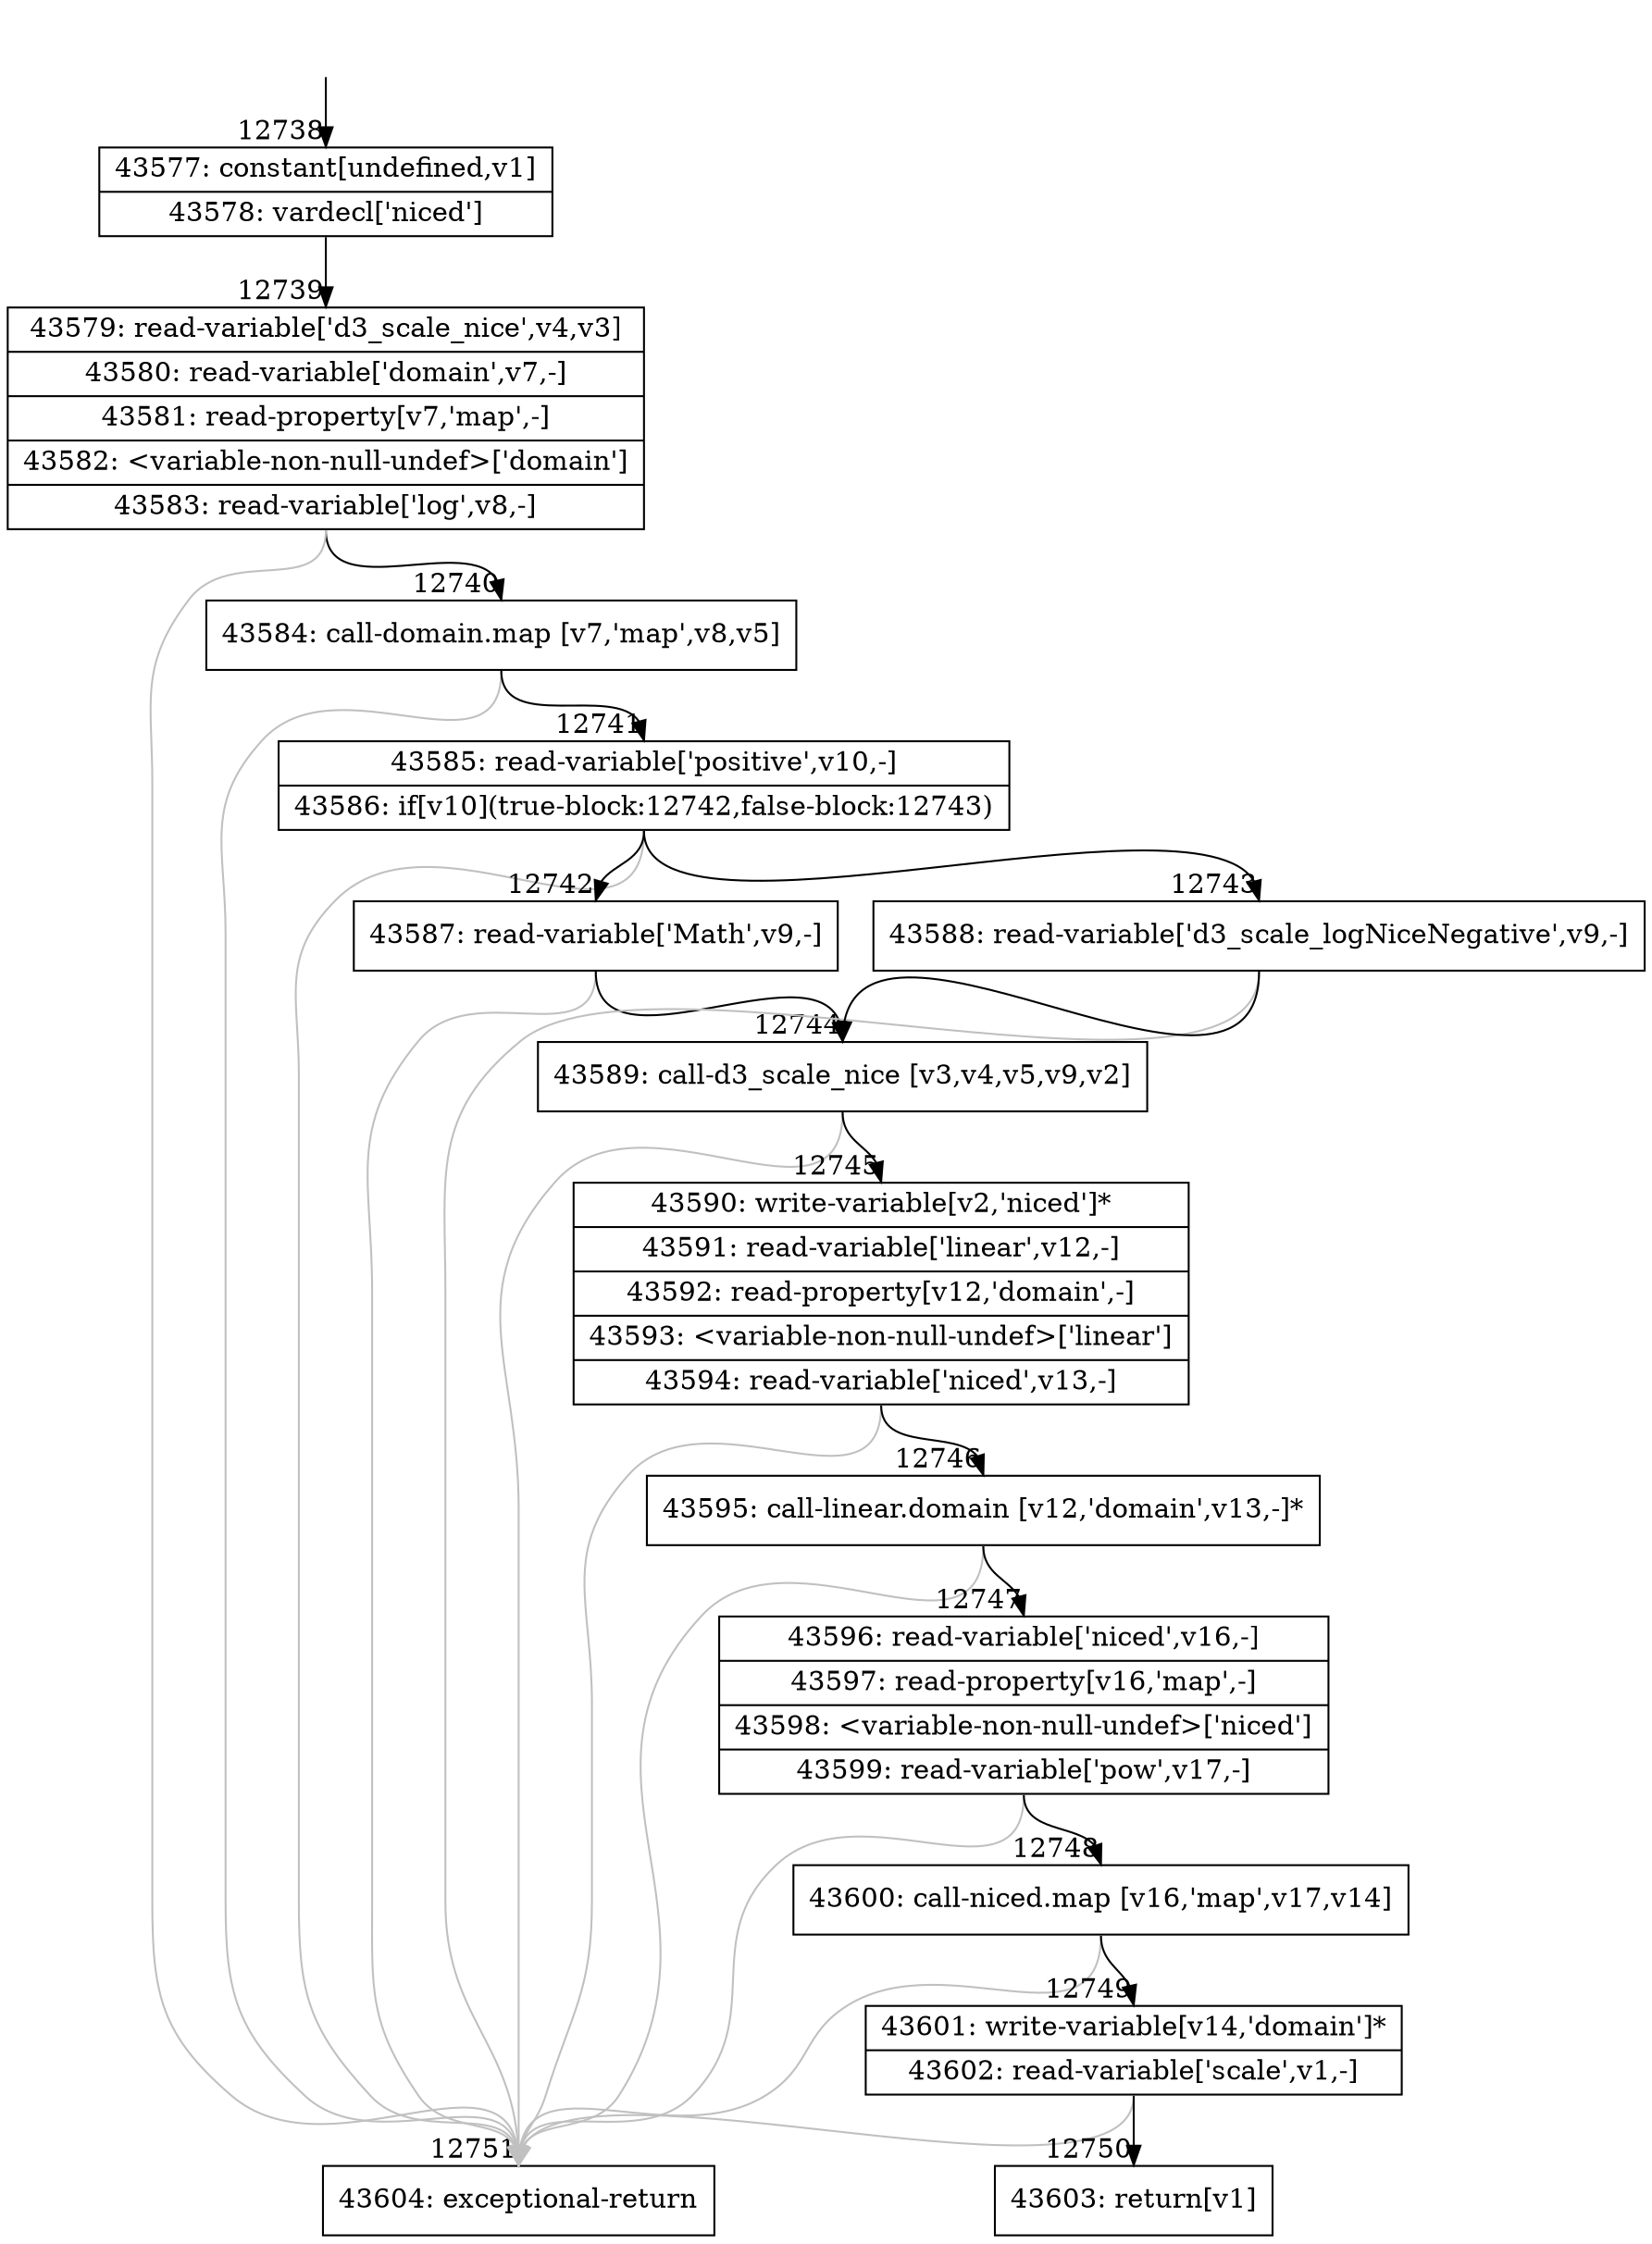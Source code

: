 digraph {
rankdir="TD"
BB_entry1180[shape=none,label=""];
BB_entry1180 -> BB12738 [tailport=s, headport=n, headlabel="    12738"]
BB12738 [shape=record label="{43577: constant[undefined,v1]|43578: vardecl['niced']}" ] 
BB12738 -> BB12739 [tailport=s, headport=n, headlabel="      12739"]
BB12739 [shape=record label="{43579: read-variable['d3_scale_nice',v4,v3]|43580: read-variable['domain',v7,-]|43581: read-property[v7,'map',-]|43582: \<variable-non-null-undef\>['domain']|43583: read-variable['log',v8,-]}" ] 
BB12739 -> BB12740 [tailport=s, headport=n, headlabel="      12740"]
BB12739 -> BB12751 [tailport=s, headport=n, color=gray, headlabel="      12751"]
BB12740 [shape=record label="{43584: call-domain.map [v7,'map',v8,v5]}" ] 
BB12740 -> BB12741 [tailport=s, headport=n, headlabel="      12741"]
BB12740 -> BB12751 [tailport=s, headport=n, color=gray]
BB12741 [shape=record label="{43585: read-variable['positive',v10,-]|43586: if[v10](true-block:12742,false-block:12743)}" ] 
BB12741 -> BB12742 [tailport=s, headport=n, headlabel="      12742"]
BB12741 -> BB12743 [tailport=s, headport=n, headlabel="      12743"]
BB12741 -> BB12751 [tailport=s, headport=n, color=gray]
BB12742 [shape=record label="{43587: read-variable['Math',v9,-]}" ] 
BB12742 -> BB12744 [tailport=s, headport=n, headlabel="      12744"]
BB12742 -> BB12751 [tailport=s, headport=n, color=gray]
BB12743 [shape=record label="{43588: read-variable['d3_scale_logNiceNegative',v9,-]}" ] 
BB12743 -> BB12744 [tailport=s, headport=n]
BB12743 -> BB12751 [tailport=s, headport=n, color=gray]
BB12744 [shape=record label="{43589: call-d3_scale_nice [v3,v4,v5,v9,v2]}" ] 
BB12744 -> BB12745 [tailport=s, headport=n, headlabel="      12745"]
BB12744 -> BB12751 [tailport=s, headport=n, color=gray]
BB12745 [shape=record label="{43590: write-variable[v2,'niced']*|43591: read-variable['linear',v12,-]|43592: read-property[v12,'domain',-]|43593: \<variable-non-null-undef\>['linear']|43594: read-variable['niced',v13,-]}" ] 
BB12745 -> BB12746 [tailport=s, headport=n, headlabel="      12746"]
BB12745 -> BB12751 [tailport=s, headport=n, color=gray]
BB12746 [shape=record label="{43595: call-linear.domain [v12,'domain',v13,-]*}" ] 
BB12746 -> BB12747 [tailport=s, headport=n, headlabel="      12747"]
BB12746 -> BB12751 [tailport=s, headport=n, color=gray]
BB12747 [shape=record label="{43596: read-variable['niced',v16,-]|43597: read-property[v16,'map',-]|43598: \<variable-non-null-undef\>['niced']|43599: read-variable['pow',v17,-]}" ] 
BB12747 -> BB12748 [tailport=s, headport=n, headlabel="      12748"]
BB12747 -> BB12751 [tailport=s, headport=n, color=gray]
BB12748 [shape=record label="{43600: call-niced.map [v16,'map',v17,v14]}" ] 
BB12748 -> BB12749 [tailport=s, headport=n, headlabel="      12749"]
BB12748 -> BB12751 [tailport=s, headport=n, color=gray]
BB12749 [shape=record label="{43601: write-variable[v14,'domain']*|43602: read-variable['scale',v1,-]}" ] 
BB12749 -> BB12750 [tailport=s, headport=n, headlabel="      12750"]
BB12749 -> BB12751 [tailport=s, headport=n, color=gray]
BB12750 [shape=record label="{43603: return[v1]}" ] 
BB12751 [shape=record label="{43604: exceptional-return}" ] 
//#$~ 7622
}

